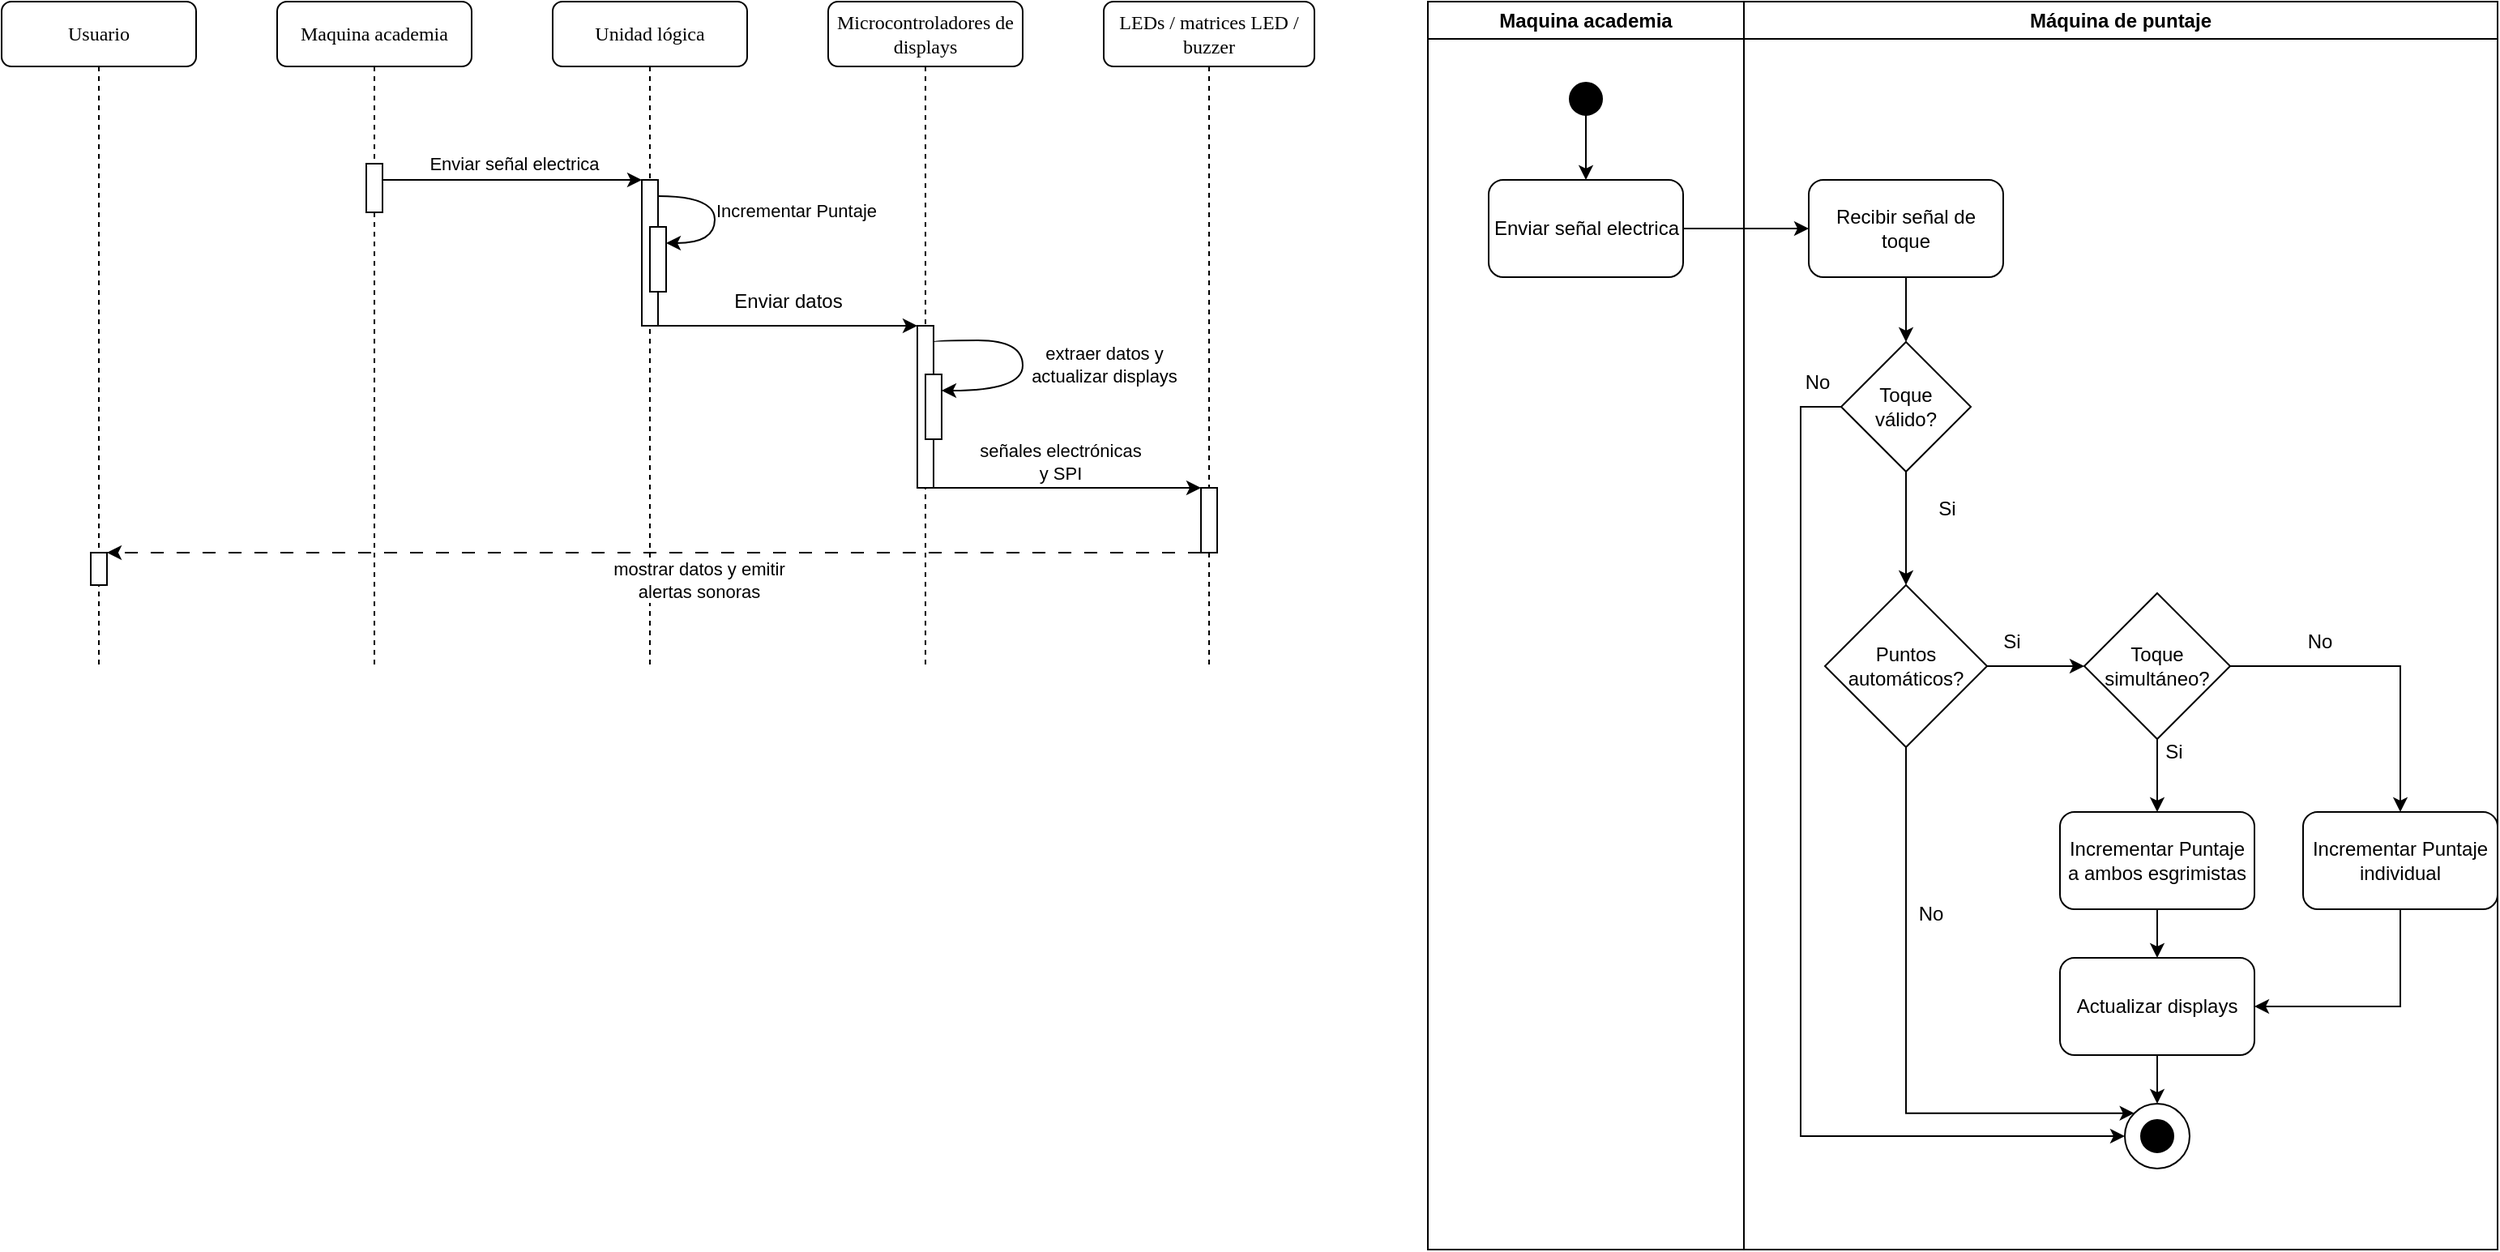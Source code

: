 <mxfile version="21.6.6" type="device">
  <diagram id="Gi5_93j05Tq5kSE1P_lF" name="Page-2">
    <mxGraphModel dx="873" dy="514" grid="1" gridSize="10" guides="1" tooltips="1" connect="1" arrows="1" fold="1" page="1" pageScale="1" pageWidth="850" pageHeight="1100" math="0" shadow="0">
      <root>
        <mxCell id="0" />
        <mxCell id="1" parent="0" />
        <mxCell id="S5m8VR_HZ--lrlstfprA-1" value="Maquina academia" style="swimlane;whiteSpace=wrap;html=1;startSize=23;" parent="1" vertex="1">
          <mxGeometry x="940" y="110" width="195" height="770" as="geometry" />
        </mxCell>
        <mxCell id="lw5n03ik5SxHir9IAl8i-6" value="" style="edgeStyle=orthogonalEdgeStyle;rounded=0;orthogonalLoop=1;jettySize=auto;html=1;" parent="S5m8VR_HZ--lrlstfprA-1" source="18j1XGoCvIrTiXG_NGVG-85" target="lw5n03ik5SxHir9IAl8i-3" edge="1">
          <mxGeometry relative="1" as="geometry" />
        </mxCell>
        <mxCell id="18j1XGoCvIrTiXG_NGVG-85" value="" style="ellipse;whiteSpace=wrap;html=1;aspect=fixed;fillColor=#000000;" parent="S5m8VR_HZ--lrlstfprA-1" vertex="1">
          <mxGeometry x="87.5" y="50" width="20" height="20" as="geometry" />
        </mxCell>
        <mxCell id="lw5n03ik5SxHir9IAl8i-3" value="Enviar señal electrica" style="rounded=1;whiteSpace=wrap;html=1;" parent="S5m8VR_HZ--lrlstfprA-1" vertex="1">
          <mxGeometry x="37.5" y="110" width="120" height="60" as="geometry" />
        </mxCell>
        <mxCell id="7F6fqmXWAmK54oai2_qa-5" value="Unidad lógica" style="shape=umlLifeline;perimeter=lifelinePerimeter;whiteSpace=wrap;html=1;container=1;collapsible=0;recursiveResize=0;outlineConnect=0;rounded=1;shadow=0;comic=0;labelBackgroundColor=none;strokeWidth=1;fontFamily=Verdana;fontSize=12;align=center;" parent="1" vertex="1">
          <mxGeometry x="400" y="110" width="120" height="410" as="geometry" />
        </mxCell>
        <mxCell id="7F6fqmXWAmK54oai2_qa-71" value="" style="rounded=0;whiteSpace=wrap;html=1;" parent="7F6fqmXWAmK54oai2_qa-5" vertex="1">
          <mxGeometry x="55" y="110" width="10" height="90" as="geometry" />
        </mxCell>
        <mxCell id="7F6fqmXWAmK54oai2_qa-16" value="" style="rounded=0;whiteSpace=wrap;html=1;" parent="7F6fqmXWAmK54oai2_qa-5" vertex="1">
          <mxGeometry x="60" y="139" width="10" height="40" as="geometry" />
        </mxCell>
        <mxCell id="7F6fqmXWAmK54oai2_qa-17" value="" style="endArrow=classic;html=1;rounded=0;edgeStyle=orthogonalEdgeStyle;curved=1;" parent="7F6fqmXWAmK54oai2_qa-5" edge="1">
          <mxGeometry width="50" height="50" relative="1" as="geometry">
            <mxPoint x="65" y="120" as="sourcePoint" />
            <mxPoint x="70" y="149" as="targetPoint" />
            <Array as="points">
              <mxPoint x="100" y="120" />
              <mxPoint x="100" y="149" />
            </Array>
          </mxGeometry>
        </mxCell>
        <mxCell id="7F6fqmXWAmK54oai2_qa-18" value="Incrementar Puntaje" style="edgeLabel;html=1;align=center;verticalAlign=middle;resizable=0;points=[];" parent="7F6fqmXWAmK54oai2_qa-17" vertex="1" connectable="0">
          <mxGeometry x="-0.134" y="-1" relative="1" as="geometry">
            <mxPoint x="51" y="3" as="offset" />
          </mxGeometry>
        </mxCell>
        <mxCell id="7F6fqmXWAmK54oai2_qa-34" value="" style="endArrow=classic;html=1;rounded=0;edgeStyle=orthogonalEdgeStyle;curved=1;entryX=1;entryY=0.25;entryDx=0;entryDy=0;" parent="7F6fqmXWAmK54oai2_qa-5" target="7F6fqmXWAmK54oai2_qa-33" edge="1">
          <mxGeometry width="50" height="50" relative="1" as="geometry">
            <mxPoint x="235" y="210" as="sourcePoint" />
            <mxPoint x="260" y="229" as="targetPoint" />
            <Array as="points">
              <mxPoint x="290" y="209" />
              <mxPoint x="290" y="240" />
            </Array>
          </mxGeometry>
        </mxCell>
        <mxCell id="7F6fqmXWAmK54oai2_qa-35" value="extraer datos y &lt;br&gt;actualizar displays" style="edgeLabel;html=1;align=center;verticalAlign=middle;resizable=0;points=[];" parent="7F6fqmXWAmK54oai2_qa-34" vertex="1" connectable="0">
          <mxGeometry x="-0.134" y="-1" relative="1" as="geometry">
            <mxPoint x="51" y="11" as="offset" />
          </mxGeometry>
        </mxCell>
        <mxCell id="7F6fqmXWAmK54oai2_qa-19" value="Microcontroladores de displays" style="shape=umlLifeline;perimeter=lifelinePerimeter;whiteSpace=wrap;html=1;container=1;collapsible=0;recursiveResize=0;outlineConnect=0;rounded=1;shadow=0;comic=0;labelBackgroundColor=none;strokeWidth=1;fontFamily=Verdana;fontSize=12;align=center;size=40;" parent="1" vertex="1">
          <mxGeometry x="570" y="110" width="120" height="410" as="geometry" />
        </mxCell>
        <mxCell id="7F6fqmXWAmK54oai2_qa-20" value="LEDs / matrices LED / buzzer" style="shape=umlLifeline;perimeter=lifelinePerimeter;whiteSpace=wrap;html=1;container=1;collapsible=0;recursiveResize=0;outlineConnect=0;rounded=1;shadow=0;comic=0;labelBackgroundColor=none;strokeWidth=1;fontFamily=Verdana;fontSize=12;align=center;" parent="1" vertex="1">
          <mxGeometry x="740" y="110" width="130" height="410" as="geometry" />
        </mxCell>
        <mxCell id="7F6fqmXWAmK54oai2_qa-21" value="Maquina academia" style="shape=umlLifeline;perimeter=lifelinePerimeter;whiteSpace=wrap;html=1;container=1;collapsible=0;recursiveResize=0;outlineConnect=0;rounded=1;shadow=0;comic=0;labelBackgroundColor=none;strokeWidth=1;fontFamily=Verdana;fontSize=12;align=center;" parent="1" vertex="1">
          <mxGeometry x="230" y="110" width="120" height="410" as="geometry" />
        </mxCell>
        <mxCell id="7F6fqmXWAmK54oai2_qa-22" value="" style="rounded=0;whiteSpace=wrap;html=1;" parent="7F6fqmXWAmK54oai2_qa-21" vertex="1">
          <mxGeometry x="55" y="100" width="10" height="30" as="geometry" />
        </mxCell>
        <mxCell id="7F6fqmXWAmK54oai2_qa-39" value="Máquina de puntaje" style="swimlane;whiteSpace=wrap;html=1;" parent="1" vertex="1">
          <mxGeometry x="1135" y="110" width="465" height="770" as="geometry" />
        </mxCell>
        <mxCell id="6QqYdo95UWe1-3D6EQtX-5" value="" style="edgeStyle=orthogonalEdgeStyle;rounded=0;orthogonalLoop=1;jettySize=auto;html=1;" parent="7F6fqmXWAmK54oai2_qa-39" source="7F6fqmXWAmK54oai2_qa-51" target="6QqYdo95UWe1-3D6EQtX-1" edge="1">
          <mxGeometry relative="1" as="geometry" />
        </mxCell>
        <mxCell id="7F6fqmXWAmK54oai2_qa-51" value="Recibir señal de toque" style="rounded=1;whiteSpace=wrap;html=1;" parent="7F6fqmXWAmK54oai2_qa-39" vertex="1">
          <mxGeometry x="40" y="110" width="120" height="60" as="geometry" />
        </mxCell>
        <mxCell id="jzRjKJ1btvhzckFvmiM4-1" style="edgeStyle=orthogonalEdgeStyle;rounded=0;orthogonalLoop=1;jettySize=auto;html=1;entryX=0;entryY=0.5;entryDx=0;entryDy=0;" parent="7F6fqmXWAmK54oai2_qa-39" source="6QqYdo95UWe1-3D6EQtX-1" target="18j1XGoCvIrTiXG_NGVG-71" edge="1">
          <mxGeometry relative="1" as="geometry">
            <Array as="points">
              <mxPoint x="35" y="250" />
              <mxPoint x="35" y="700" />
            </Array>
          </mxGeometry>
        </mxCell>
        <mxCell id="jzRjKJ1btvhzckFvmiM4-5" value="" style="edgeStyle=orthogonalEdgeStyle;rounded=0;orthogonalLoop=1;jettySize=auto;html=1;" parent="7F6fqmXWAmK54oai2_qa-39" source="6QqYdo95UWe1-3D6EQtX-1" target="jzRjKJ1btvhzckFvmiM4-4" edge="1">
          <mxGeometry relative="1" as="geometry" />
        </mxCell>
        <mxCell id="6QqYdo95UWe1-3D6EQtX-1" value="Toque&lt;br&gt;válido?" style="rhombus;whiteSpace=wrap;html=1;" parent="7F6fqmXWAmK54oai2_qa-39" vertex="1">
          <mxGeometry x="60" y="210" width="80" height="80" as="geometry" />
        </mxCell>
        <mxCell id="jzRjKJ1btvhzckFvmiM4-6" style="edgeStyle=orthogonalEdgeStyle;rounded=0;orthogonalLoop=1;jettySize=auto;html=1;entryX=0;entryY=0;entryDx=0;entryDy=0;" parent="7F6fqmXWAmK54oai2_qa-39" source="jzRjKJ1btvhzckFvmiM4-4" target="18j1XGoCvIrTiXG_NGVG-71" edge="1">
          <mxGeometry relative="1" as="geometry">
            <Array as="points">
              <mxPoint x="100" y="686" />
            </Array>
          </mxGeometry>
        </mxCell>
        <mxCell id="jzRjKJ1btvhzckFvmiM4-12" value="" style="edgeStyle=orthogonalEdgeStyle;rounded=0;orthogonalLoop=1;jettySize=auto;html=1;" parent="7F6fqmXWAmK54oai2_qa-39" source="jzRjKJ1btvhzckFvmiM4-4" target="jzRjKJ1btvhzckFvmiM4-7" edge="1">
          <mxGeometry relative="1" as="geometry" />
        </mxCell>
        <mxCell id="jzRjKJ1btvhzckFvmiM4-4" value="Puntos&lt;br&gt;automáticos?" style="rhombus;whiteSpace=wrap;html=1;" parent="7F6fqmXWAmK54oai2_qa-39" vertex="1">
          <mxGeometry x="50" y="360" width="100" height="100" as="geometry" />
        </mxCell>
        <mxCell id="jzRjKJ1btvhzckFvmiM4-11" value="No" style="text;html=1;align=center;verticalAlign=middle;resizable=0;points=[];autosize=1;strokeColor=none;fillColor=none;" parent="7F6fqmXWAmK54oai2_qa-39" vertex="1">
          <mxGeometry x="25" y="220" width="40" height="30" as="geometry" />
        </mxCell>
        <mxCell id="jzRjKJ1btvhzckFvmiM4-14" style="edgeStyle=orthogonalEdgeStyle;rounded=0;orthogonalLoop=1;jettySize=auto;html=1;" parent="7F6fqmXWAmK54oai2_qa-39" source="jzRjKJ1btvhzckFvmiM4-7" target="jzRjKJ1btvhzckFvmiM4-13" edge="1">
          <mxGeometry relative="1" as="geometry" />
        </mxCell>
        <mxCell id="jzRjKJ1btvhzckFvmiM4-18" value="" style="edgeStyle=orthogonalEdgeStyle;rounded=0;orthogonalLoop=1;jettySize=auto;html=1;" parent="7F6fqmXWAmK54oai2_qa-39" source="jzRjKJ1btvhzckFvmiM4-7" target="7F6fqmXWAmK54oai2_qa-40" edge="1">
          <mxGeometry relative="1" as="geometry" />
        </mxCell>
        <mxCell id="jzRjKJ1btvhzckFvmiM4-7" value="Toque simultáneo?" style="rhombus;whiteSpace=wrap;html=1;" parent="7F6fqmXWAmK54oai2_qa-39" vertex="1">
          <mxGeometry x="210" y="365" width="90" height="90" as="geometry" />
        </mxCell>
        <mxCell id="7F6fqmXWAmK54oai2_qa-40" value="Incrementar Puntaje&lt;br&gt;a ambos esgrimistas" style="rounded=1;whiteSpace=wrap;html=1;" parent="7F6fqmXWAmK54oai2_qa-39" vertex="1">
          <mxGeometry x="195" y="500" width="120" height="60" as="geometry" />
        </mxCell>
        <mxCell id="jzRjKJ1btvhzckFvmiM4-16" style="edgeStyle=orthogonalEdgeStyle;rounded=0;orthogonalLoop=1;jettySize=auto;html=1;entryX=0.5;entryY=0;entryDx=0;entryDy=0;" parent="7F6fqmXWAmK54oai2_qa-39" source="7F6fqmXWAmK54oai2_qa-60" target="18j1XGoCvIrTiXG_NGVG-71" edge="1">
          <mxGeometry relative="1" as="geometry" />
        </mxCell>
        <mxCell id="7F6fqmXWAmK54oai2_qa-60" value="Actualizar displays" style="rounded=1;whiteSpace=wrap;html=1;" parent="7F6fqmXWAmK54oai2_qa-39" vertex="1">
          <mxGeometry x="195" y="590" width="120" height="60" as="geometry" />
        </mxCell>
        <mxCell id="jzRjKJ1btvhzckFvmiM4-10" value="" style="edgeStyle=orthogonalEdgeStyle;rounded=0;orthogonalLoop=1;jettySize=auto;html=1;" parent="7F6fqmXWAmK54oai2_qa-39" source="7F6fqmXWAmK54oai2_qa-40" target="7F6fqmXWAmK54oai2_qa-60" edge="1">
          <mxGeometry relative="1" as="geometry" />
        </mxCell>
        <mxCell id="jzRjKJ1btvhzckFvmiM4-17" style="edgeStyle=orthogonalEdgeStyle;rounded=0;orthogonalLoop=1;jettySize=auto;html=1;" parent="7F6fqmXWAmK54oai2_qa-39" source="jzRjKJ1btvhzckFvmiM4-13" target="7F6fqmXWAmK54oai2_qa-60" edge="1">
          <mxGeometry relative="1" as="geometry">
            <Array as="points">
              <mxPoint x="405" y="620" />
            </Array>
          </mxGeometry>
        </mxCell>
        <mxCell id="jzRjKJ1btvhzckFvmiM4-13" value="Incrementar Puntaje&lt;br&gt;individual" style="rounded=1;whiteSpace=wrap;html=1;" parent="7F6fqmXWAmK54oai2_qa-39" vertex="1">
          <mxGeometry x="345" y="500" width="120" height="60" as="geometry" />
        </mxCell>
        <mxCell id="18j1XGoCvIrTiXG_NGVG-73" value="" style="group" parent="7F6fqmXWAmK54oai2_qa-39" vertex="1" connectable="0">
          <mxGeometry x="235" y="680" width="40" height="40" as="geometry" />
        </mxCell>
        <mxCell id="18j1XGoCvIrTiXG_NGVG-71" value="" style="ellipse;whiteSpace=wrap;html=1;aspect=fixed;" parent="18j1XGoCvIrTiXG_NGVG-73" vertex="1">
          <mxGeometry width="40" height="40" as="geometry" />
        </mxCell>
        <mxCell id="18j1XGoCvIrTiXG_NGVG-72" value="" style="ellipse;whiteSpace=wrap;html=1;aspect=fixed;fillColor=#000000;" parent="18j1XGoCvIrTiXG_NGVG-73" vertex="1">
          <mxGeometry x="10" y="10" width="20" height="20" as="geometry" />
        </mxCell>
        <mxCell id="jzRjKJ1btvhzckFvmiM4-20" value="Si" style="text;html=1;align=center;verticalAlign=middle;resizable=0;points=[];autosize=1;strokeColor=none;fillColor=none;" parent="7F6fqmXWAmK54oai2_qa-39" vertex="1">
          <mxGeometry x="150" y="380" width="30" height="30" as="geometry" />
        </mxCell>
        <mxCell id="jzRjKJ1btvhzckFvmiM4-22" value="No" style="text;html=1;align=center;verticalAlign=middle;resizable=0;points=[];autosize=1;strokeColor=none;fillColor=none;" parent="7F6fqmXWAmK54oai2_qa-39" vertex="1">
          <mxGeometry x="335" y="380" width="40" height="30" as="geometry" />
        </mxCell>
        <mxCell id="lw5n03ik5SxHir9IAl8i-1" style="edgeStyle=orthogonalEdgeStyle;rounded=0;orthogonalLoop=1;jettySize=auto;html=1;" parent="1" source="7F6fqmXWAmK54oai2_qa-22" edge="1">
          <mxGeometry relative="1" as="geometry">
            <mxPoint x="455" y="220.029" as="targetPoint" />
            <Array as="points">
              <mxPoint x="300" y="220" />
              <mxPoint x="300" y="220" />
            </Array>
          </mxGeometry>
        </mxCell>
        <mxCell id="lw5n03ik5SxHir9IAl8i-2" value="Enviar señal electrica" style="edgeLabel;html=1;align=center;verticalAlign=middle;resizable=0;points=[];" parent="lw5n03ik5SxHir9IAl8i-1" vertex="1" connectable="0">
          <mxGeometry x="0.01" y="-2" relative="1" as="geometry">
            <mxPoint y="-12" as="offset" />
          </mxGeometry>
        </mxCell>
        <mxCell id="lw5n03ik5SxHir9IAl8i-4" value="" style="edgeStyle=orthogonalEdgeStyle;rounded=0;orthogonalLoop=1;jettySize=auto;html=1;" parent="1" source="lw5n03ik5SxHir9IAl8i-3" target="7F6fqmXWAmK54oai2_qa-51" edge="1">
          <mxGeometry relative="1" as="geometry" />
        </mxCell>
        <mxCell id="lw5n03ik5SxHir9IAl8i-11" value="Enviar datos" style="text;html=1;align=center;verticalAlign=middle;resizable=0;points=[];autosize=1;strokeColor=none;fillColor=none;" parent="1" vertex="1">
          <mxGeometry x="500" y="280" width="90" height="30" as="geometry" />
        </mxCell>
        <mxCell id="jzRjKJ1btvhzckFvmiM4-19" value="Si" style="text;html=1;align=center;verticalAlign=middle;resizable=0;points=[];autosize=1;strokeColor=none;fillColor=none;" parent="1" vertex="1">
          <mxGeometry x="1245" y="408" width="30" height="30" as="geometry" />
        </mxCell>
        <mxCell id="jzRjKJ1btvhzckFvmiM4-21" value="No" style="text;html=1;align=center;verticalAlign=middle;resizable=0;points=[];autosize=1;strokeColor=none;fillColor=none;" parent="1" vertex="1">
          <mxGeometry x="1230" y="658" width="40" height="30" as="geometry" />
        </mxCell>
        <mxCell id="jzRjKJ1btvhzckFvmiM4-23" value="Si" style="text;html=1;align=center;verticalAlign=middle;resizable=0;points=[];autosize=1;strokeColor=none;fillColor=none;" parent="1" vertex="1">
          <mxGeometry x="1385" y="558" width="30" height="30" as="geometry" />
        </mxCell>
        <mxCell id="qFem1CgSDP9etYzXqXDP-1" value="Usuario" style="shape=umlLifeline;perimeter=lifelinePerimeter;whiteSpace=wrap;html=1;container=1;collapsible=0;recursiveResize=0;outlineConnect=0;rounded=1;shadow=0;comic=0;labelBackgroundColor=none;strokeWidth=1;fontFamily=Verdana;fontSize=12;align=center;" vertex="1" parent="1">
          <mxGeometry x="60" y="110" width="120" height="410" as="geometry" />
        </mxCell>
        <mxCell id="qFem1CgSDP9etYzXqXDP-2" value="" style="rounded=0;whiteSpace=wrap;html=1;" vertex="1" parent="qFem1CgSDP9etYzXqXDP-1">
          <mxGeometry x="55" y="340" width="10" height="20" as="geometry" />
        </mxCell>
        <mxCell id="7F6fqmXWAmK54oai2_qa-36" style="edgeStyle=orthogonalEdgeStyle;rounded=0;orthogonalLoop=1;jettySize=auto;html=1;exitX=0;exitY=1;exitDx=0;exitDy=0;entryX=1;entryY=0;entryDx=0;entryDy=0;dashed=1;dashPattern=8 8;" parent="1" source="7F6fqmXWAmK54oai2_qa-38" edge="1" target="qFem1CgSDP9etYzXqXDP-2">
          <mxGeometry relative="1" as="geometry">
            <Array as="points">
              <mxPoint x="300" y="450" />
              <mxPoint x="300" y="450" />
            </Array>
            <mxPoint x="295.28" y="450.02" as="targetPoint" />
          </mxGeometry>
        </mxCell>
        <mxCell id="7F6fqmXWAmK54oai2_qa-37" value="mostrar datos y emitir &lt;br&gt;alertas sonoras" style="edgeLabel;html=1;align=center;verticalAlign=middle;resizable=0;points=[];" parent="7F6fqmXWAmK54oai2_qa-36" vertex="1" connectable="0">
          <mxGeometry x="-0.297" relative="1" as="geometry">
            <mxPoint x="-73" y="17" as="offset" />
          </mxGeometry>
        </mxCell>
        <mxCell id="lw5n03ik5SxHir9IAl8i-10" style="edgeStyle=orthogonalEdgeStyle;rounded=0;orthogonalLoop=1;jettySize=auto;html=1;" parent="1" source="7F6fqmXWAmK54oai2_qa-16" target="7F6fqmXWAmK54oai2_qa-30" edge="1">
          <mxGeometry relative="1" as="geometry">
            <Array as="points">
              <mxPoint x="465" y="310" />
            </Array>
          </mxGeometry>
        </mxCell>
        <mxCell id="7F6fqmXWAmK54oai2_qa-28" style="edgeStyle=orthogonalEdgeStyle;rounded=0;orthogonalLoop=1;jettySize=auto;html=1;exitX=1;exitY=1;exitDx=0;exitDy=0;entryX=0;entryY=0;entryDx=0;entryDy=0;" parent="1" source="7F6fqmXWAmK54oai2_qa-30" target="7F6fqmXWAmK54oai2_qa-38" edge="1">
          <mxGeometry relative="1" as="geometry">
            <Array as="points">
              <mxPoint x="680" y="410" />
              <mxPoint x="680" y="410" />
            </Array>
          </mxGeometry>
        </mxCell>
        <mxCell id="7F6fqmXWAmK54oai2_qa-29" value="señales electrónicas &lt;br&gt;y SPI" style="edgeLabel;html=1;align=center;verticalAlign=middle;resizable=0;points=[];" parent="7F6fqmXWAmK54oai2_qa-28" vertex="1" connectable="0">
          <mxGeometry x="-0.185" y="-2" relative="1" as="geometry">
            <mxPoint x="11" y="-18" as="offset" />
          </mxGeometry>
        </mxCell>
        <mxCell id="7F6fqmXWAmK54oai2_qa-30" value="" style="rounded=0;whiteSpace=wrap;html=1;" parent="1" vertex="1">
          <mxGeometry x="625" y="310" width="10" height="100" as="geometry" />
        </mxCell>
        <mxCell id="7F6fqmXWAmK54oai2_qa-33" value="" style="rounded=0;whiteSpace=wrap;html=1;" parent="1" vertex="1">
          <mxGeometry x="630" y="340" width="10" height="40" as="geometry" />
        </mxCell>
        <mxCell id="7F6fqmXWAmK54oai2_qa-38" value="" style="rounded=0;whiteSpace=wrap;html=1;" parent="1" vertex="1">
          <mxGeometry x="800" y="410" width="10" height="40" as="geometry" />
        </mxCell>
      </root>
    </mxGraphModel>
  </diagram>
</mxfile>
